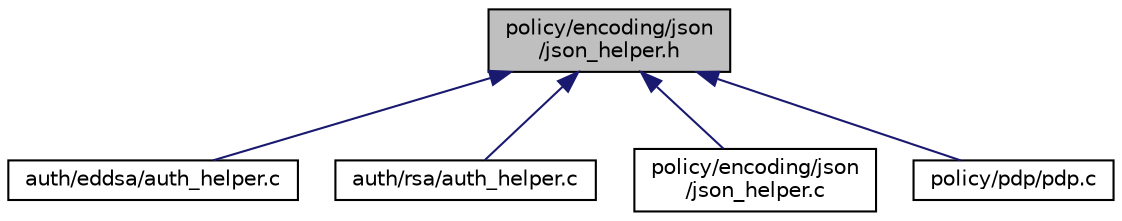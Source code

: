 digraph "policy/encoding/json/json_helper.h"
{
  edge [fontname="Helvetica",fontsize="10",labelfontname="Helvetica",labelfontsize="10"];
  node [fontname="Helvetica",fontsize="10",shape=record];
  Node3 [label="policy/encoding/json\l/json_helper.h",height=0.2,width=0.4,color="black", fillcolor="grey75", style="filled", fontcolor="black"];
  Node3 -> Node4 [dir="back",color="midnightblue",fontsize="10",style="solid",fontname="Helvetica"];
  Node4 [label="auth/eddsa/auth_helper.c",height=0.2,width=0.4,color="black", fillcolor="white", style="filled",URL="$eddsa_2auth__helper_8c.html"];
  Node3 -> Node5 [dir="back",color="midnightblue",fontsize="10",style="solid",fontname="Helvetica"];
  Node5 [label="auth/rsa/auth_helper.c",height=0.2,width=0.4,color="black", fillcolor="white", style="filled",URL="$rsa_2auth__helper_8c.html"];
  Node3 -> Node6 [dir="back",color="midnightblue",fontsize="10",style="solid",fontname="Helvetica"];
  Node6 [label="policy/encoding/json\l/json_helper.c",height=0.2,width=0.4,color="black", fillcolor="white", style="filled",URL="$json__helper_8c.html"];
  Node3 -> Node7 [dir="back",color="midnightblue",fontsize="10",style="solid",fontname="Helvetica"];
  Node7 [label="policy/pdp/pdp.c",height=0.2,width=0.4,color="black", fillcolor="white", style="filled",URL="$pdp_8c.html"];
}
